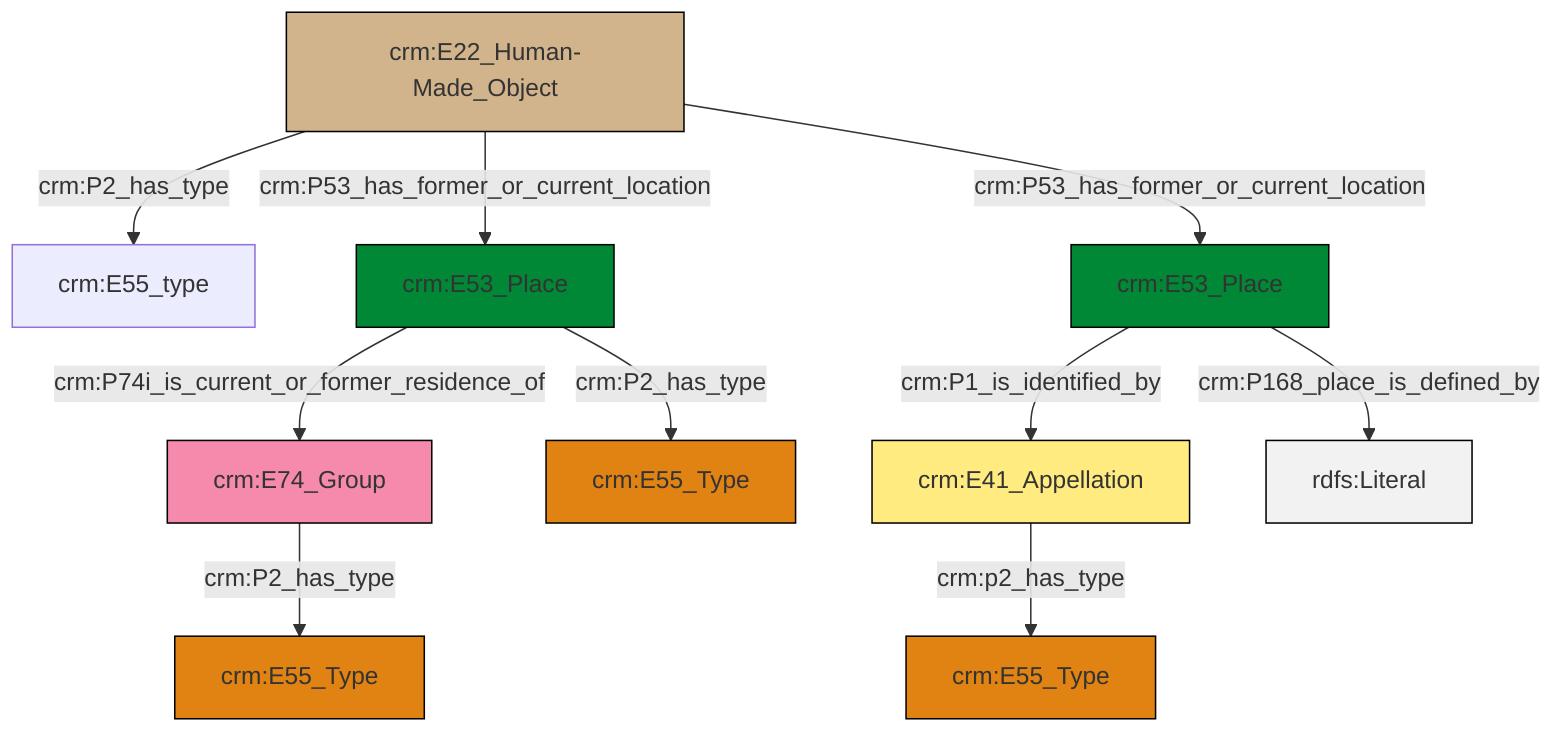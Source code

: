 graph TD
classDef Literal fill:#f2f2f2,stroke:#000000;
classDef CRM_Entity fill:#FFFFFF,stroke:#000000;
classDef Temporal_Entity fill:#00C9E6, stroke:#000000;
classDef Type fill:#E18312, stroke:#000000;
classDef Time-Span fill:#2C9C91, stroke:#000000;
classDef Appellation fill:#FFEB7F, stroke:#000000;
classDef Place fill:#008836, stroke:#000000;
classDef Persistent_Item fill:#B266B2, stroke:#000000;
classDef Conceptual_Object fill:#FFD700, stroke:#000000;
classDef Physical_Thing fill:#D2B48C, stroke:#000000;
classDef Actor fill:#f58aad, stroke:#000000;
classDef PC_Classes fill:#4ce600, stroke:#000000;
classDef Multi fill:#cccccc,stroke:#000000;

0["crm:E74_Group"]:::Actor -->|crm:P2_has_type| 1["crm:E55_Type"]:::Type
6["crm:E22_Human-Made_Object"]:::Physical_Thing -->|crm:P53_has_former_or_current_location| 7["crm:E53_Place"]:::Place
6["crm:E22_Human-Made_Object"]:::Physical_Thing -->|crm:P2_has_type| 2["crm:E55_type"]:::Default
7["crm:E53_Place"]:::Place -->|crm:P2_has_type| 4["crm:E55_Type"]:::Type
6["crm:E22_Human-Made_Object"]:::Physical_Thing -->|crm:P53_has_former_or_current_location| 14["crm:E53_Place"]:::Place
16["crm:E41_Appellation"]:::Appellation -->|crm:p2_has_type| 10["crm:E55_Type"]:::Type
7["crm:E53_Place"]:::Place -->|crm:P74i_is_current_or_former_residence_of| 0["crm:E74_Group"]:::Actor
14["crm:E53_Place"]:::Place -->|crm:P168_place_is_defined_by| 19[rdfs:Literal]:::Literal
14["crm:E53_Place"]:::Place -->|crm:P1_is_identified_by| 16["crm:E41_Appellation"]:::Appellation
